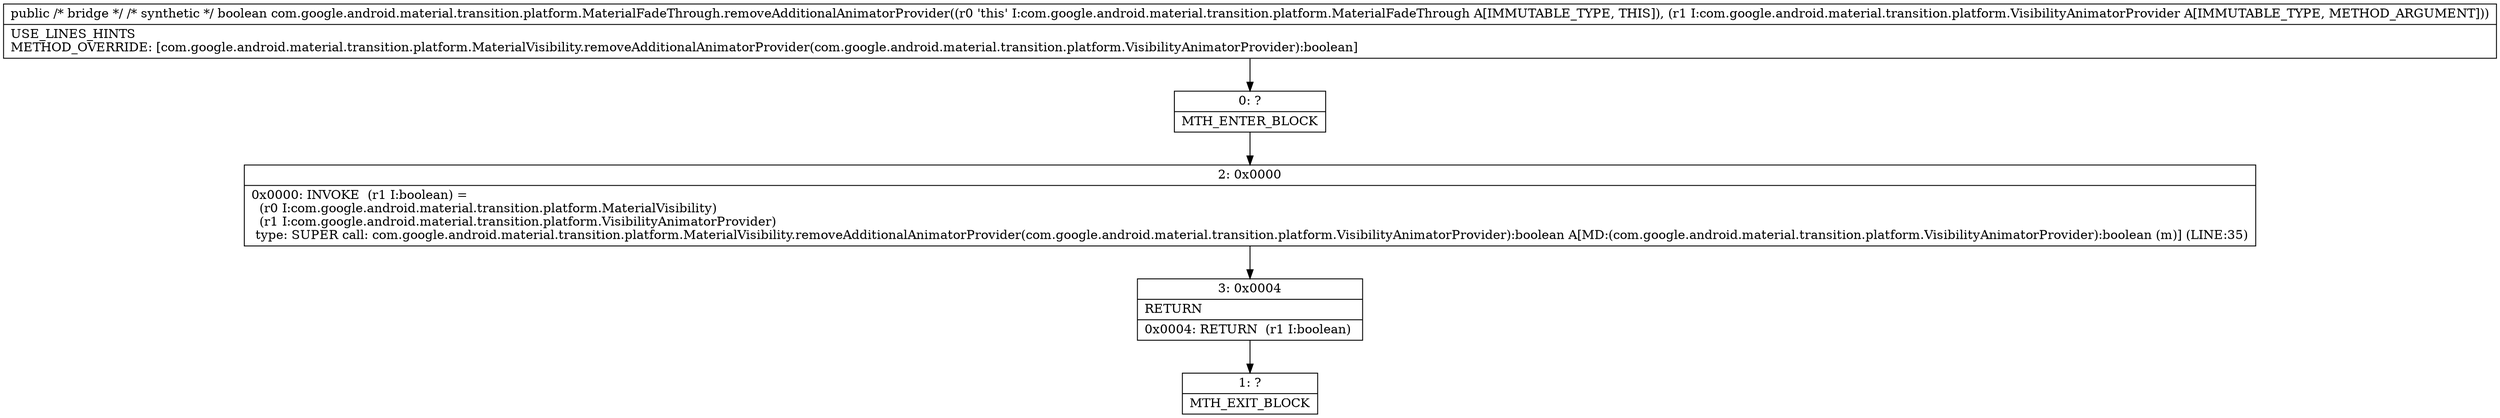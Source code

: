 digraph "CFG forcom.google.android.material.transition.platform.MaterialFadeThrough.removeAdditionalAnimatorProvider(Lcom\/google\/android\/material\/transition\/platform\/VisibilityAnimatorProvider;)Z" {
Node_0 [shape=record,label="{0\:\ ?|MTH_ENTER_BLOCK\l}"];
Node_2 [shape=record,label="{2\:\ 0x0000|0x0000: INVOKE  (r1 I:boolean) = \l  (r0 I:com.google.android.material.transition.platform.MaterialVisibility)\l  (r1 I:com.google.android.material.transition.platform.VisibilityAnimatorProvider)\l type: SUPER call: com.google.android.material.transition.platform.MaterialVisibility.removeAdditionalAnimatorProvider(com.google.android.material.transition.platform.VisibilityAnimatorProvider):boolean A[MD:(com.google.android.material.transition.platform.VisibilityAnimatorProvider):boolean (m)] (LINE:35)\l}"];
Node_3 [shape=record,label="{3\:\ 0x0004|RETURN\l|0x0004: RETURN  (r1 I:boolean) \l}"];
Node_1 [shape=record,label="{1\:\ ?|MTH_EXIT_BLOCK\l}"];
MethodNode[shape=record,label="{public \/* bridge *\/ \/* synthetic *\/ boolean com.google.android.material.transition.platform.MaterialFadeThrough.removeAdditionalAnimatorProvider((r0 'this' I:com.google.android.material.transition.platform.MaterialFadeThrough A[IMMUTABLE_TYPE, THIS]), (r1 I:com.google.android.material.transition.platform.VisibilityAnimatorProvider A[IMMUTABLE_TYPE, METHOD_ARGUMENT]))  | USE_LINES_HINTS\lMETHOD_OVERRIDE: [com.google.android.material.transition.platform.MaterialVisibility.removeAdditionalAnimatorProvider(com.google.android.material.transition.platform.VisibilityAnimatorProvider):boolean]\l}"];
MethodNode -> Node_0;Node_0 -> Node_2;
Node_2 -> Node_3;
Node_3 -> Node_1;
}

